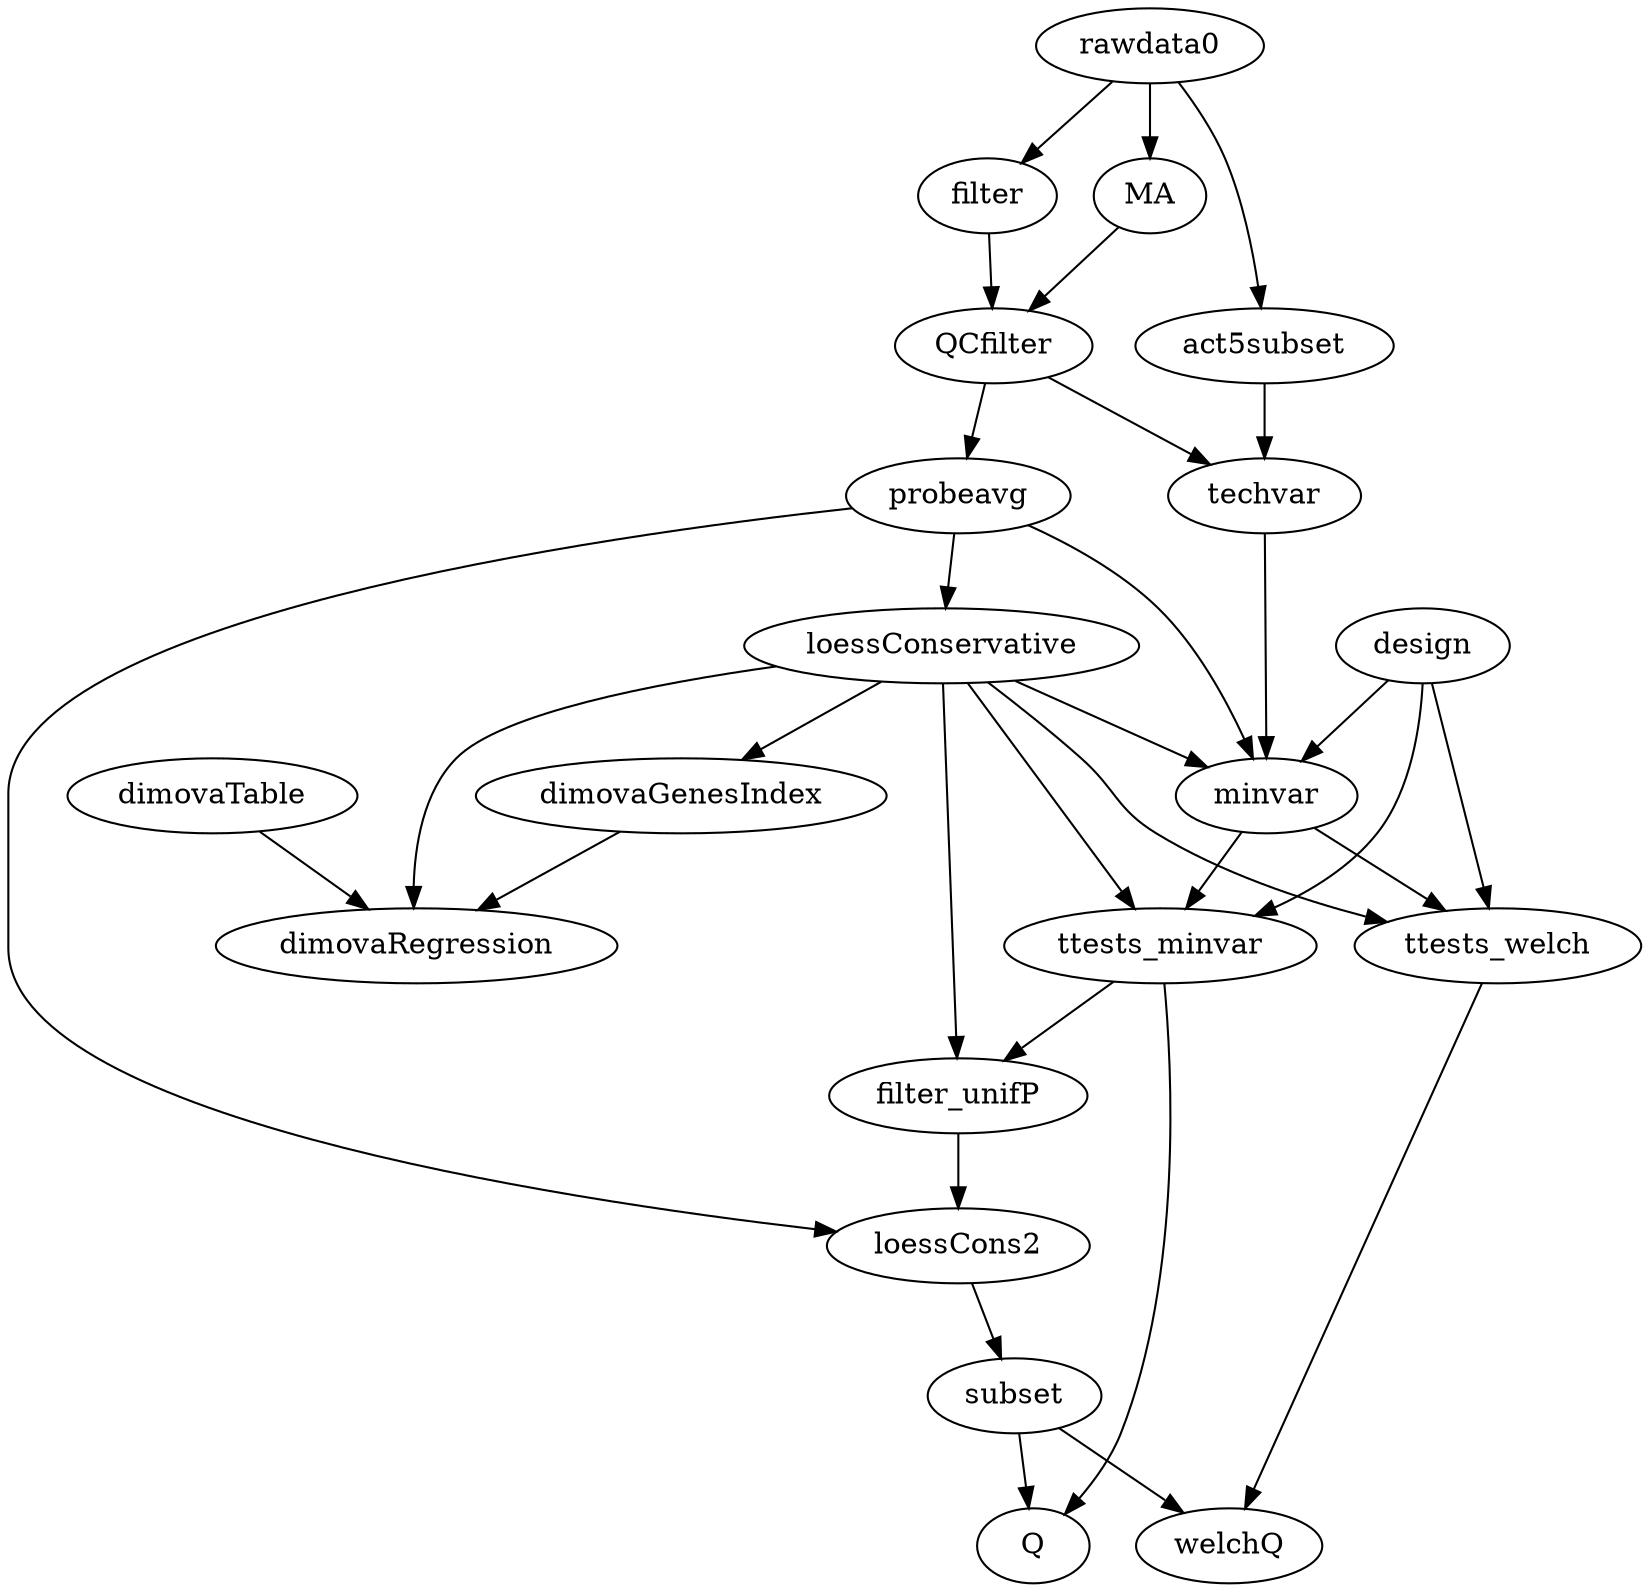 #library(arraydata)
#source("/home/cld/projects/biology/src/microarray/R/mafn.R")
digraph gse19029 {
  rawdata0 [call="loadGenepix",targets_file="'/var/lib/cld-data/arrays/brian/GSE19029/targets.txt'", probes_file="'/var/lib/cld-data/arrays/brian/GSE19029/v4.3_genelist_L1.1.1.10_master.txt'"]
  MA [call=as,Class="'MAList'"]
  rawdata0 -> MA [arg=object]
  rawdata0 -> filter [arg=arraydata]
  filter [call=passQC]
  QCfilter [call=setNAbyfilter]
  MA -> QCfilter [arg=arraydata]
  filter -> QCfilter [arg=filter]
  probeavg [call="probeavg",group_probes_by="'GENE_SYMBOL'"]
  QCfilter -> probeavg [arg=arraydata]
  loessConservative [call="loessConservative"]
  probeavg -> loessConservative [arg=arraydata]
  act5subset [call=act5norm_subset]
  rawdata0 -> act5subset [arg=arraydata]
  techvar [call=technical_variance_estimate]
  QCfilter -> techvar [arg=data]
  act5subset -> techvar [arg=subset]
  design [call="parse.eval",text="'cbind(\"Sg-BD\"=c(1,1,1,0,0),\"Fb-BD\"=c(0,0,0,1,1))'"]
  minvar [call=minimum_variance]
  techvar -> minvar [arg=techvar]
  probeavg -> minvar [arg=arraydata_raw]
  loessConservative -> minvar [arg=arraydata_norm]
  design -> minvar [arg=design]
  ttests_minvar [call=ttests_minvar]
  design -> ttests_minvar [arg=design]
  loessConservative -> ttests_minvar [arg=arraydata]
  minvar -> ttests_minvar [arg=minvar]
  ttests_welch [call=ttests_welch]
  design -> ttests_welch [arg=design]
  loessConservative -> ttests_welch [arg=arraydata]
  minvar -> ttests_welch [arg=minvar]
  filter_unifP [call=filter_uniformP]
  loessConservative -> filter_unifP [arg=arraydata]
  ttests_minvar -> filter_unifP [arg=model]
  loessCons2 [call=loessConservative]
  filter_unifP -> loessCons2 [arg=filter]
  probeavg -> loessCons2 [arg=arraydata]
  subset [call="all.isfinite"]
  loessCons2 -> subset [arg=arraydata]
  Q [call=bh]
  ttests_minvar -> Q [arg=model]
  subset -> Q [arg=subset]
  welchQ [call=bh]
  ttests_welch -> welchQ [arg=model]
  subset -> welchQ [arg=subset]
  dimovaGenesIndex [call=dimovaGenesIndex, annotFile="'/var/lib/cld-data/arrays/supp_dimova/Dimova_flybase_annotation.txt'"]
  loessConservative -> dimovaGenesIndex [arg=arraydata]
  dimovaTable [call=dimovaTable, table1a="'/var/lib/cld-data/arrays/supp_dimova/table1a_formatted.txt'", table1b="'/var/lib/cld-data/arrays/supp_dimova/table1b_formatted.txt'", table1c="'/var/lib/cld-data/arrays/supp_dimova/table1c_formatted.txt'"]
  dimovaRegression [call=dimovaRegression]
  loessConservative -> dimovaRegression [arg=arraydata]
  dimovaTable -> dimovaRegression [arg=dimova_table]
  dimovaGenesIndex -> dimovaRegression [arg=dimova_index]
}
